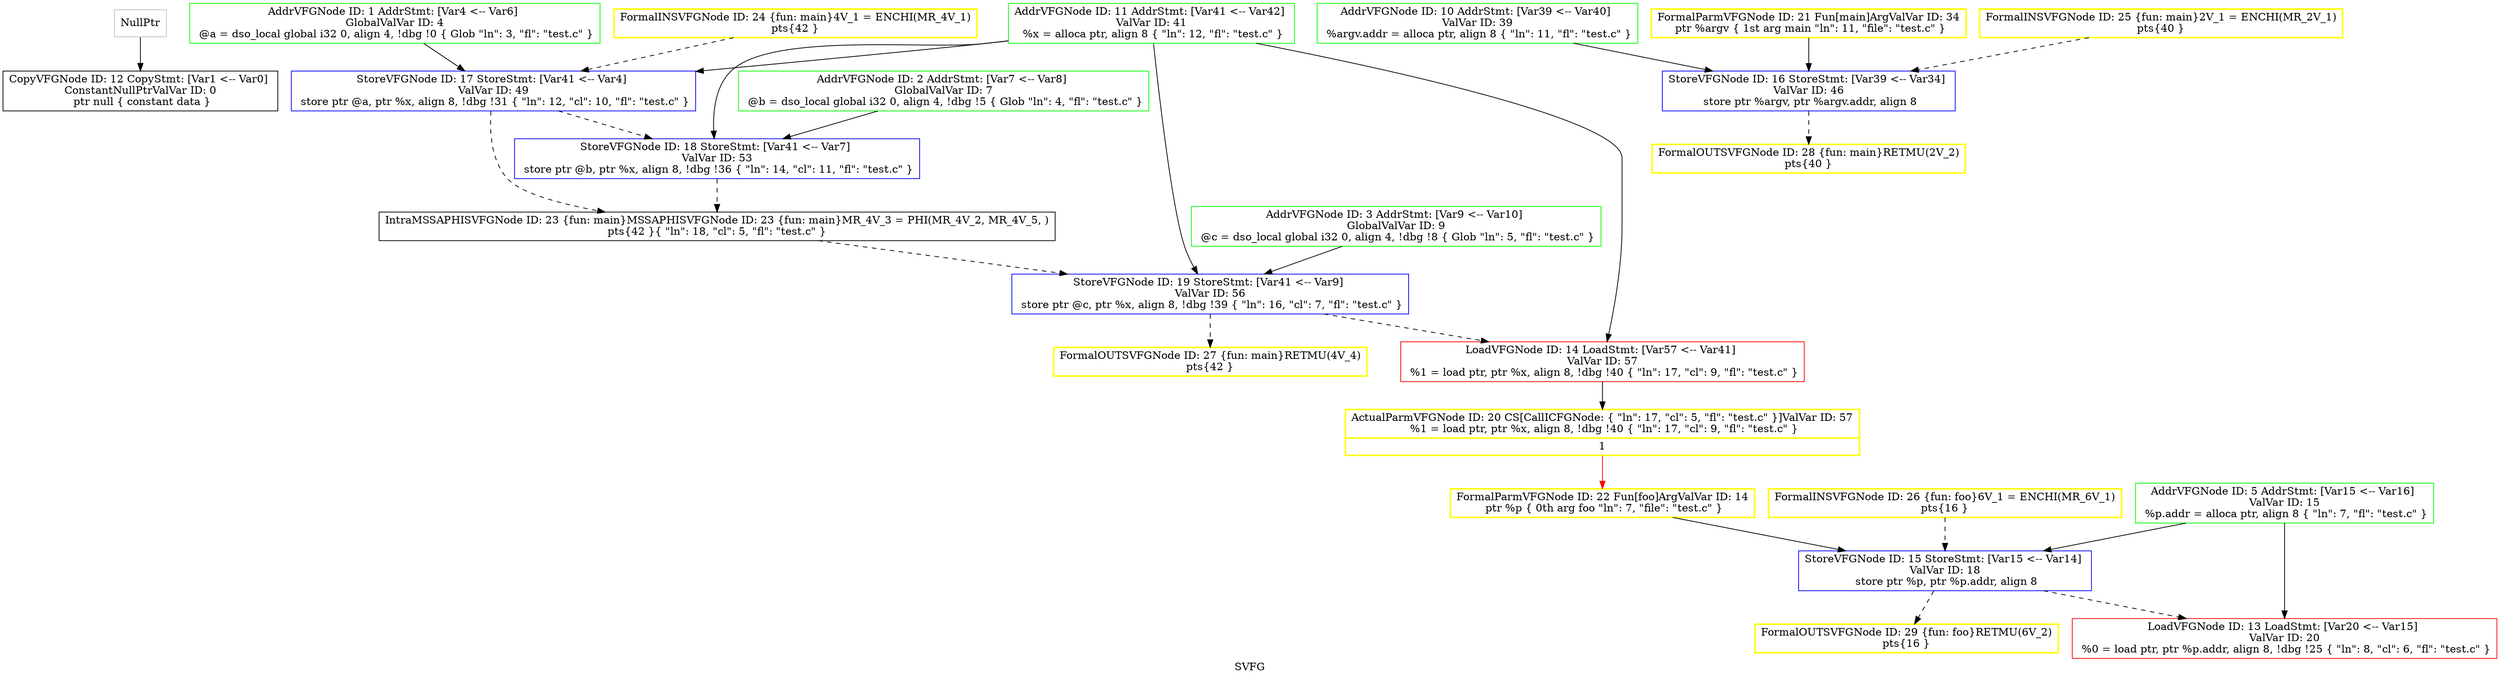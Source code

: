digraph "SVFG" {
	label="SVFG";

	Node0x55f54ffec010 [shape=record,color=grey,label="{NullPtr}"];
	Node0x55f54ffec010 -> Node0x55f54ffe7550[style=solid];
	Node0x55f5500185d0 [shape=record,color=green,label="{AddrVFGNode ID: 1 AddrStmt: [Var4 \<-- Var6]  \nGlobalValVar ID: 4\n @a = dso_local global i32 0, align 4, !dbg !0 \{ Glob \"ln\": 3, \"fl\": \"test.c\" \}}"];
	Node0x55f5500185d0 -> Node0x55f54ffe7cc0[style=solid];
	Node0x55f550018d00 [shape=record,color=green,label="{AddrVFGNode ID: 2 AddrStmt: [Var7 \<-- Var8]  \nGlobalValVar ID: 7\n @b = dso_local global i32 0, align 4, !dbg !5 \{ Glob \"ln\": 4, \"fl\": \"test.c\" \}}"];
	Node0x55f550018d00 -> Node0x55f54ffe7e20[style=solid];
	Node0x55f550018e50 [shape=record,color=green,label="{AddrVFGNode ID: 3 AddrStmt: [Var9 \<-- Var10]  \nGlobalValVar ID: 9\n @c = dso_local global i32 0, align 4, !dbg !8 \{ Glob \"ln\": 5, \"fl\": \"test.c\" \}}"];
	Node0x55f550018e50 -> Node0x55f54ffe7f80[style=solid];
	Node0x55f5500190f0 [shape=record,color=green,label="{AddrVFGNode ID: 5 AddrStmt: [Var15 \<-- Var16]  \nValVar ID: 15\n   %p.addr = alloca ptr, align 8 \{ \"ln\": 7, \"fl\": \"test.c\" \}}"];
	Node0x55f5500190f0 -> Node0x55f54ffe76e0[style=solid];
	Node0x55f5500190f0 -> Node0x55f54ffe7a00[style=solid];
	Node0x55f550019970 [shape=record,color=green,label="{AddrVFGNode ID: 10 AddrStmt: [Var39 \<-- Var40]  \nValVar ID: 39\n   %argv.addr = alloca ptr, align 8 \{ \"ln\": 11, \"fl\": \"test.c\" \}}"];
	Node0x55f550019970 -> Node0x55f54ffe7b60[style=solid];
	Node0x55f54ffe73c0 [shape=record,color=green,label="{AddrVFGNode ID: 11 AddrStmt: [Var41 \<-- Var42]  \nValVar ID: 41\n   %x = alloca ptr, align 8 \{ \"ln\": 12, \"fl\": \"test.c\" \}}"];
	Node0x55f54ffe73c0 -> Node0x55f54ffe7870[style=solid];
	Node0x55f54ffe73c0 -> Node0x55f54ffe7cc0[style=solid];
	Node0x55f54ffe73c0 -> Node0x55f54ffe7e20[style=solid];
	Node0x55f54ffe73c0 -> Node0x55f54ffe7f80[style=solid];
	Node0x55f54ffe7550 [shape=record,color=black,label="{CopyVFGNode ID: 12 CopyStmt: [Var1 \<-- Var0]  \nConstantNullPtrValVar ID: 0\n ptr null \{ constant data \}}"];
	Node0x55f54ffe76e0 [shape=record,color=red,label="{LoadVFGNode ID: 13 LoadStmt: [Var20 \<-- Var15]  \nValVar ID: 20\n   %0 = load ptr, ptr %p.addr, align 8, !dbg !25 \{ \"ln\": 8, \"cl\": 6, \"fl\": \"test.c\" \}}"];
	Node0x55f54ffe7870 [shape=record,color=red,label="{LoadVFGNode ID: 14 LoadStmt: [Var57 \<-- Var41]  \nValVar ID: 57\n   %1 = load ptr, ptr %x, align 8, !dbg !40 \{ \"ln\": 17, \"cl\": 9, \"fl\": \"test.c\" \}}"];
	Node0x55f54ffe7870 -> Node0x55f550023180[style=solid];
	Node0x55f54ffe7a00 [shape=record,color=blue,label="{StoreVFGNode ID: 15 StoreStmt: [Var15 \<-- Var14]  \nValVar ID: 18\n   store ptr %p, ptr %p.addr, align 8 }"];
	Node0x55f54ffe7a00 -> Node0x55f54ffe76e0[style=dashed];
	Node0x55f54ffe7a00 -> Node0x55f54ffa2500[style=dashed];
	Node0x55f54ffe7b60 [shape=record,color=blue,label="{StoreVFGNode ID: 16 StoreStmt: [Var39 \<-- Var34]  \nValVar ID: 46\n   store ptr %argv, ptr %argv.addr, align 8 }"];
	Node0x55f54ffe7b60 -> Node0x55f54ff99cc0[style=dashed];
	Node0x55f54ffe7cc0 [shape=record,color=blue,label="{StoreVFGNode ID: 17 StoreStmt: [Var41 \<-- Var4]  \nValVar ID: 49\n   store ptr @a, ptr %x, align 8, !dbg !31 \{ \"ln\": 12, \"cl\": 10, \"fl\": \"test.c\" \}}"];
	Node0x55f54ffe7cc0 -> Node0x55f54ffe7e20[style=dashed];
	Node0x55f54ffe7cc0 -> Node0x55f54ffb3fa0[style=dashed];
	Node0x55f54ffe7e20 [shape=record,color=blue,label="{StoreVFGNode ID: 18 StoreStmt: [Var41 \<-- Var7]  \nValVar ID: 53\n   store ptr @b, ptr %x, align 8, !dbg !36 \{ \"ln\": 14, \"cl\": 11, \"fl\": \"test.c\" \}}"];
	Node0x55f54ffe7e20 -> Node0x55f54ffb3fa0[style=dashed];
	Node0x55f54ffe7f80 [shape=record,color=blue,label="{StoreVFGNode ID: 19 StoreStmt: [Var41 \<-- Var9]  \nValVar ID: 56\n   store ptr @c, ptr %x, align 8, !dbg !39 \{ \"ln\": 16, \"cl\": 7, \"fl\": \"test.c\" \}}"];
	Node0x55f54ffe7f80 -> Node0x55f54ffe7870[style=dashed];
	Node0x55f54ffe7f80 -> Node0x55f54ff99a80[style=dashed];
	Node0x55f550023180 [shape=record,color=yellow,penwidth=2,label="{ActualParmVFGNode ID: 20 CS[CallICFGNode: \{ \"ln\": 17, \"cl\": 5, \"fl\": \"test.c\" \}]ValVar ID: 57\n   %1 = load ptr, ptr %x, align 8, !dbg !40 \{ \"ln\": 17, \"cl\": 9, \"fl\": \"test.c\" \}|{<s0>1}}"];
	Node0x55f550023180:s0 -> Node0x55f54ffe83f0[style=solid,color=red];
	Node0x55f54ffe8190 [shape=record,color=yellow,penwidth=2,label="{FormalParmVFGNode ID: 21 Fun[main]ArgValVar ID: 34\n ptr %argv \{ 1st arg main \"ln\": 11, \"file\": \"test.c\" \}}"];
	Node0x55f54ffe8190 -> Node0x55f54ffe7b60[style=solid];
	Node0x55f54ffe83f0 [shape=record,color=yellow,penwidth=2,label="{FormalParmVFGNode ID: 22 Fun[foo]ArgValVar ID: 14\n ptr %p \{ 0th arg foo \"ln\": 7, \"file\": \"test.c\" \}}"];
	Node0x55f54ffe83f0 -> Node0x55f54ffe7a00[style=solid];
	Node0x55f54ffb3fa0 [shape=record,color=black,label="{IntraMSSAPHISVFGNode ID: 23 \{fun: main\}MSSAPHISVFGNode ID: 23 \{fun: main\}MR_4V_3 = PHI(MR_4V_2, MR_4V_5, )\npts\{42 \}\{ \"ln\": 18, \"cl\": 5, \"fl\": \"test.c\" \}}"];
	Node0x55f54ffb3fa0 -> Node0x55f54ffe7f80[style=dashed];
	Node0x55f54ffa0c10 [shape=record,color=yellow,penwidth=2,label="{FormalINSVFGNode ID: 24 \{fun: main\}4V_1 = ENCHI(MR_4V_1)\npts\{42 \}\n}"];
	Node0x55f54ffa0c10 -> Node0x55f54ffe7cc0[style=dashed];
	Node0x55f54ff99310 [shape=record,color=yellow,penwidth=2,label="{FormalINSVFGNode ID: 25 \{fun: main\}2V_1 = ENCHI(MR_2V_1)\npts\{40 \}\n}"];
	Node0x55f54ff99310 -> Node0x55f54ffe7b60[style=dashed];
	Node0x55f54ff9f540 [shape=record,color=yellow,penwidth=2,label="{FormalINSVFGNode ID: 26 \{fun: foo\}6V_1 = ENCHI(MR_6V_1)\npts\{16 \}\n}"];
	Node0x55f54ff9f540 -> Node0x55f54ffe7a00[style=dashed];
	Node0x55f54ff99a80 [shape=record,color=yellow,penwidth=2,label="{FormalOUTSVFGNode ID: 27 \{fun: main\}RETMU(4V_4)\npts\{42 \}\n}"];
	Node0x55f54ff99cc0 [shape=record,color=yellow,penwidth=2,label="{FormalOUTSVFGNode ID: 28 \{fun: main\}RETMU(2V_2)\npts\{40 \}\n}"];
	Node0x55f54ffa2500 [shape=record,color=yellow,penwidth=2,label="{FormalOUTSVFGNode ID: 29 \{fun: foo\}RETMU(6V_2)\npts\{16 \}\n}"];
}
